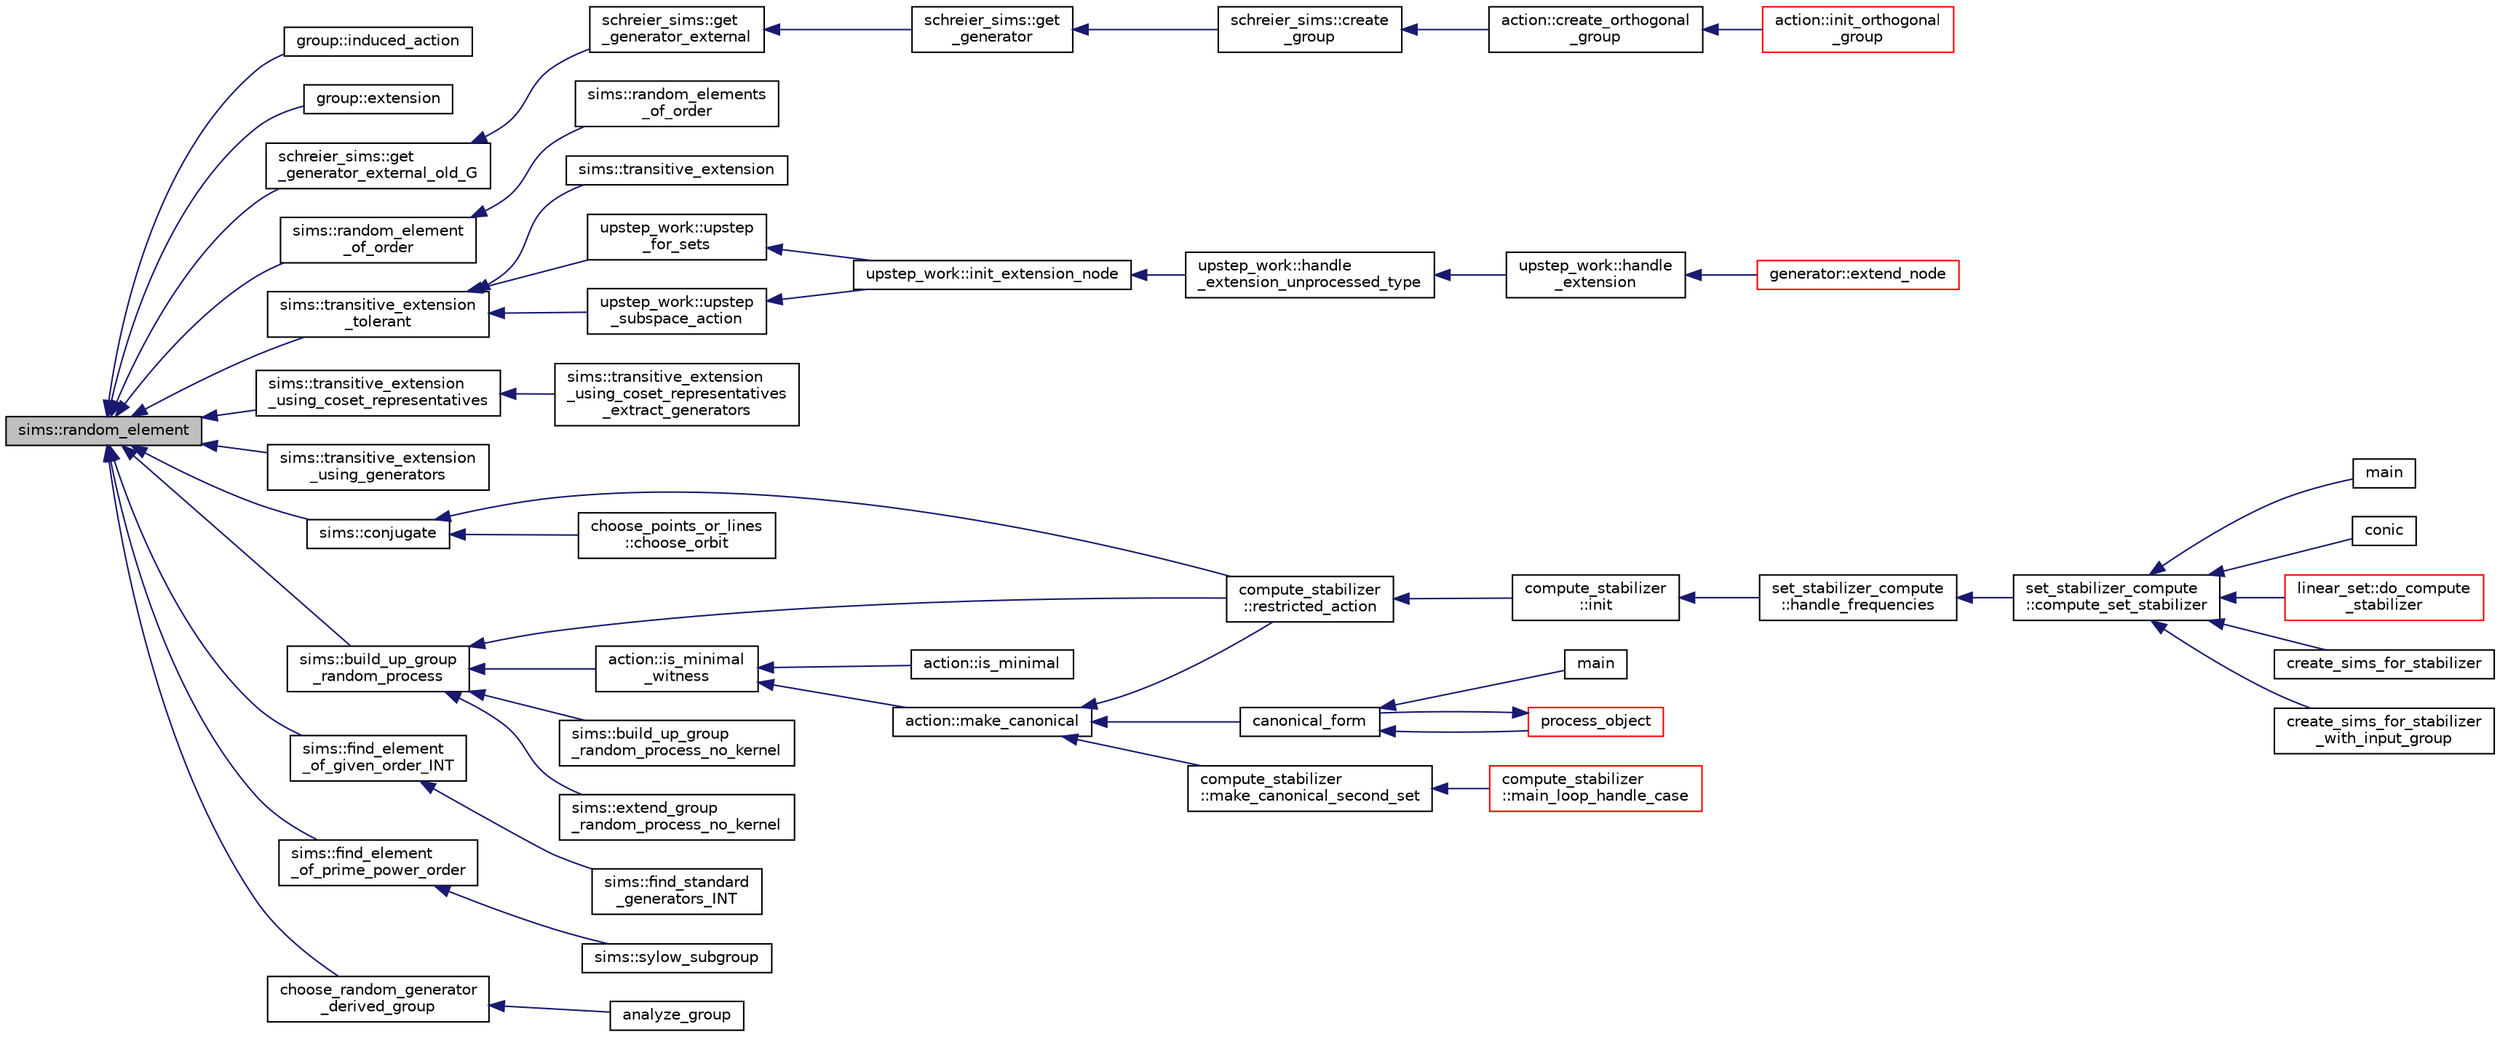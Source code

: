 digraph "sims::random_element"
{
  edge [fontname="Helvetica",fontsize="10",labelfontname="Helvetica",labelfontsize="10"];
  node [fontname="Helvetica",fontsize="10",shape=record];
  rankdir="LR";
  Node9608 [label="sims::random_element",height=0.2,width=0.4,color="black", fillcolor="grey75", style="filled", fontcolor="black"];
  Node9608 -> Node9609 [dir="back",color="midnightblue",fontsize="10",style="solid",fontname="Helvetica"];
  Node9609 [label="group::induced_action",height=0.2,width=0.4,color="black", fillcolor="white", style="filled",URL="$d1/db7/classgroup.html#af6664c64704eb397874f42ed1ac7fed1"];
  Node9608 -> Node9610 [dir="back",color="midnightblue",fontsize="10",style="solid",fontname="Helvetica"];
  Node9610 [label="group::extension",height=0.2,width=0.4,color="black", fillcolor="white", style="filled",URL="$d1/db7/classgroup.html#a798cd01cad4d5616b67fa456b8b04008"];
  Node9608 -> Node9611 [dir="back",color="midnightblue",fontsize="10",style="solid",fontname="Helvetica"];
  Node9611 [label="schreier_sims::get\l_generator_external_old_G",height=0.2,width=0.4,color="black", fillcolor="white", style="filled",URL="$d0/da8/classschreier__sims.html#a9962956dcd3680b201020afd75f0e24b"];
  Node9611 -> Node9612 [dir="back",color="midnightblue",fontsize="10",style="solid",fontname="Helvetica"];
  Node9612 [label="schreier_sims::get\l_generator_external",height=0.2,width=0.4,color="black", fillcolor="white", style="filled",URL="$d0/da8/classschreier__sims.html#a00f7c9c83b92d582c9a103787b39f1d4"];
  Node9612 -> Node9613 [dir="back",color="midnightblue",fontsize="10",style="solid",fontname="Helvetica"];
  Node9613 [label="schreier_sims::get\l_generator",height=0.2,width=0.4,color="black", fillcolor="white", style="filled",URL="$d0/da8/classschreier__sims.html#ab8cc956f8a60d3a28ff2418973a4ca58"];
  Node9613 -> Node9614 [dir="back",color="midnightblue",fontsize="10",style="solid",fontname="Helvetica"];
  Node9614 [label="schreier_sims::create\l_group",height=0.2,width=0.4,color="black", fillcolor="white", style="filled",URL="$d0/da8/classschreier__sims.html#a1423aec8f5f7f69d0518cd4e69e29b07"];
  Node9614 -> Node9615 [dir="back",color="midnightblue",fontsize="10",style="solid",fontname="Helvetica"];
  Node9615 [label="action::create_orthogonal\l_group",height=0.2,width=0.4,color="black", fillcolor="white", style="filled",URL="$d2/d86/classaction.html#a9ec9857e52b35c91c52964a1c5701128"];
  Node9615 -> Node9616 [dir="back",color="midnightblue",fontsize="10",style="solid",fontname="Helvetica"];
  Node9616 [label="action::init_orthogonal\l_group",height=0.2,width=0.4,color="red", fillcolor="white", style="filled",URL="$d2/d86/classaction.html#a2cfe124956ed67d8b7a927bb44847cc2"];
  Node9608 -> Node9624 [dir="back",color="midnightblue",fontsize="10",style="solid",fontname="Helvetica"];
  Node9624 [label="sims::random_element\l_of_order",height=0.2,width=0.4,color="black", fillcolor="white", style="filled",URL="$d9/df3/classsims.html#a5813a13a4b5685f8bab7d248fb12cf57"];
  Node9624 -> Node9625 [dir="back",color="midnightblue",fontsize="10",style="solid",fontname="Helvetica"];
  Node9625 [label="sims::random_elements\l_of_order",height=0.2,width=0.4,color="black", fillcolor="white", style="filled",URL="$d9/df3/classsims.html#af5aeca809be7c10df8493c1b9ef9e980"];
  Node9608 -> Node9626 [dir="back",color="midnightblue",fontsize="10",style="solid",fontname="Helvetica"];
  Node9626 [label="sims::transitive_extension\l_tolerant",height=0.2,width=0.4,color="black", fillcolor="white", style="filled",URL="$d9/df3/classsims.html#a826450b2a9f6edb57f02dd84cb43dd28"];
  Node9626 -> Node9627 [dir="back",color="midnightblue",fontsize="10",style="solid",fontname="Helvetica"];
  Node9627 [label="sims::transitive_extension",height=0.2,width=0.4,color="black", fillcolor="white", style="filled",URL="$d9/df3/classsims.html#a325b6193239b8d4c8798a47ec1b834ac"];
  Node9626 -> Node9628 [dir="back",color="midnightblue",fontsize="10",style="solid",fontname="Helvetica"];
  Node9628 [label="upstep_work::upstep\l_for_sets",height=0.2,width=0.4,color="black", fillcolor="white", style="filled",URL="$d2/dd6/classupstep__work.html#acbfe3d5e23c38c3dc8f5908e0bc5bf1b"];
  Node9628 -> Node9629 [dir="back",color="midnightblue",fontsize="10",style="solid",fontname="Helvetica"];
  Node9629 [label="upstep_work::init_extension_node",height=0.2,width=0.4,color="black", fillcolor="white", style="filled",URL="$d2/dd6/classupstep__work.html#ad74931a4c6dc97102d405a755433297d"];
  Node9629 -> Node9630 [dir="back",color="midnightblue",fontsize="10",style="solid",fontname="Helvetica"];
  Node9630 [label="upstep_work::handle\l_extension_unprocessed_type",height=0.2,width=0.4,color="black", fillcolor="white", style="filled",URL="$d2/dd6/classupstep__work.html#a4687dfab87eb7d0646cb79008dd3d32d"];
  Node9630 -> Node9631 [dir="back",color="midnightblue",fontsize="10",style="solid",fontname="Helvetica"];
  Node9631 [label="upstep_work::handle\l_extension",height=0.2,width=0.4,color="black", fillcolor="white", style="filled",URL="$d2/dd6/classupstep__work.html#ad8ba22a74e9884f92e11340b24e6a6d6"];
  Node9631 -> Node9632 [dir="back",color="midnightblue",fontsize="10",style="solid",fontname="Helvetica"];
  Node9632 [label="generator::extend_node",height=0.2,width=0.4,color="red", fillcolor="white", style="filled",URL="$d7/d73/classgenerator.html#ac71fa071cf218f54cdd9306a541744ae"];
  Node9626 -> Node9702 [dir="back",color="midnightblue",fontsize="10",style="solid",fontname="Helvetica"];
  Node9702 [label="upstep_work::upstep\l_subspace_action",height=0.2,width=0.4,color="black", fillcolor="white", style="filled",URL="$d2/dd6/classupstep__work.html#afd45c862c93f460a2e523f074d024529"];
  Node9702 -> Node9629 [dir="back",color="midnightblue",fontsize="10",style="solid",fontname="Helvetica"];
  Node9608 -> Node9703 [dir="back",color="midnightblue",fontsize="10",style="solid",fontname="Helvetica"];
  Node9703 [label="sims::transitive_extension\l_using_coset_representatives",height=0.2,width=0.4,color="black", fillcolor="white", style="filled",URL="$d9/df3/classsims.html#a16b0c199eba22eaf54b3900896725c44"];
  Node9703 -> Node9704 [dir="back",color="midnightblue",fontsize="10",style="solid",fontname="Helvetica"];
  Node9704 [label="sims::transitive_extension\l_using_coset_representatives\l_extract_generators",height=0.2,width=0.4,color="black", fillcolor="white", style="filled",URL="$d9/df3/classsims.html#a7c93eb6a31f9111fb72df52ae8bf909e"];
  Node9608 -> Node9705 [dir="back",color="midnightblue",fontsize="10",style="solid",fontname="Helvetica"];
  Node9705 [label="sims::transitive_extension\l_using_generators",height=0.2,width=0.4,color="black", fillcolor="white", style="filled",URL="$d9/df3/classsims.html#abe87d351a703b4966c4a7dc23b7bcdc3"];
  Node9608 -> Node9706 [dir="back",color="midnightblue",fontsize="10",style="solid",fontname="Helvetica"];
  Node9706 [label="sims::conjugate",height=0.2,width=0.4,color="black", fillcolor="white", style="filled",URL="$d9/df3/classsims.html#ae5fdcadcb51929b4f5c02347384d8b8d"];
  Node9706 -> Node9707 [dir="back",color="midnightblue",fontsize="10",style="solid",fontname="Helvetica"];
  Node9707 [label="compute_stabilizer\l::restricted_action",height=0.2,width=0.4,color="black", fillcolor="white", style="filled",URL="$d8/d30/classcompute__stabilizer.html#a895df470da0ac14f812c3c4b6f2280b9"];
  Node9707 -> Node9708 [dir="back",color="midnightblue",fontsize="10",style="solid",fontname="Helvetica"];
  Node9708 [label="compute_stabilizer\l::init",height=0.2,width=0.4,color="black", fillcolor="white", style="filled",URL="$d8/d30/classcompute__stabilizer.html#a36a1729430f317a65559220a8206a7d7"];
  Node9708 -> Node9709 [dir="back",color="midnightblue",fontsize="10",style="solid",fontname="Helvetica"];
  Node9709 [label="set_stabilizer_compute\l::handle_frequencies",height=0.2,width=0.4,color="black", fillcolor="white", style="filled",URL="$d8/dc6/classset__stabilizer__compute.html#a247c31bc3f19f22dadbfd7607cbaaa78"];
  Node9709 -> Node9635 [dir="back",color="midnightblue",fontsize="10",style="solid",fontname="Helvetica"];
  Node9635 [label="set_stabilizer_compute\l::compute_set_stabilizer",height=0.2,width=0.4,color="black", fillcolor="white", style="filled",URL="$d8/dc6/classset__stabilizer__compute.html#ad4f92074322e98c7cd0ed5d4f8486b76"];
  Node9635 -> Node9636 [dir="back",color="midnightblue",fontsize="10",style="solid",fontname="Helvetica"];
  Node9636 [label="main",height=0.2,width=0.4,color="black", fillcolor="white", style="filled",URL="$db/d67/test__hyperoval_8_c.html#a3c04138a5bfe5d72780bb7e82a18e627"];
  Node9635 -> Node9637 [dir="back",color="midnightblue",fontsize="10",style="solid",fontname="Helvetica"];
  Node9637 [label="conic",height=0.2,width=0.4,color="black", fillcolor="white", style="filled",URL="$d4/de8/conic_8_c.html#a96def9474b981a9d5831a9b48d85d652"];
  Node9635 -> Node9638 [dir="back",color="midnightblue",fontsize="10",style="solid",fontname="Helvetica"];
  Node9638 [label="linear_set::do_compute\l_stabilizer",height=0.2,width=0.4,color="red", fillcolor="white", style="filled",URL="$dd/d86/classlinear__set.html#ae8f58ded28fb5370f4459cca42b7463b"];
  Node9635 -> Node9641 [dir="back",color="midnightblue",fontsize="10",style="solid",fontname="Helvetica"];
  Node9641 [label="create_sims_for_stabilizer",height=0.2,width=0.4,color="black", fillcolor="white", style="filled",URL="$d0/d76/tl__algebra__and__number__theory_8h.html#af2c67d225072549409be710ac3cd30f8"];
  Node9635 -> Node9642 [dir="back",color="midnightblue",fontsize="10",style="solid",fontname="Helvetica"];
  Node9642 [label="create_sims_for_stabilizer\l_with_input_group",height=0.2,width=0.4,color="black", fillcolor="white", style="filled",URL="$d0/d76/tl__algebra__and__number__theory_8h.html#af5482567a8d6ba5c2fe593bf6f7f9a0f"];
  Node9706 -> Node9710 [dir="back",color="midnightblue",fontsize="10",style="solid",fontname="Helvetica"];
  Node9710 [label="choose_points_or_lines\l::choose_orbit",height=0.2,width=0.4,color="black", fillcolor="white", style="filled",URL="$d6/d75/classchoose__points__or__lines.html#a17def7dc2b9407b483d887fb24fab74d"];
  Node9608 -> Node9711 [dir="back",color="midnightblue",fontsize="10",style="solid",fontname="Helvetica"];
  Node9711 [label="sims::build_up_group\l_random_process",height=0.2,width=0.4,color="black", fillcolor="white", style="filled",URL="$d9/df3/classsims.html#afde54d656304b5a92459615f2690ea64"];
  Node9711 -> Node9712 [dir="back",color="midnightblue",fontsize="10",style="solid",fontname="Helvetica"];
  Node9712 [label="action::is_minimal\l_witness",height=0.2,width=0.4,color="black", fillcolor="white", style="filled",URL="$d2/d86/classaction.html#aabf5ea4227f124eac2badc5d5225e220"];
  Node9712 -> Node9713 [dir="back",color="midnightblue",fontsize="10",style="solid",fontname="Helvetica"];
  Node9713 [label="action::is_minimal",height=0.2,width=0.4,color="black", fillcolor="white", style="filled",URL="$d2/d86/classaction.html#a1905e4012d6352a0337f6ee25ef3a875"];
  Node9712 -> Node9714 [dir="back",color="midnightblue",fontsize="10",style="solid",fontname="Helvetica"];
  Node9714 [label="action::make_canonical",height=0.2,width=0.4,color="black", fillcolor="white", style="filled",URL="$d2/d86/classaction.html#ae20ff0b8d092d2eddf9b661fb8821fd2"];
  Node9714 -> Node9715 [dir="back",color="midnightblue",fontsize="10",style="solid",fontname="Helvetica"];
  Node9715 [label="canonical_form",height=0.2,width=0.4,color="black", fillcolor="white", style="filled",URL="$d0/de6/projective__space__main_8_c.html#a5f0f6b71cd402c5b41240c420e533e60"];
  Node9715 -> Node9716 [dir="back",color="midnightblue",fontsize="10",style="solid",fontname="Helvetica"];
  Node9716 [label="main",height=0.2,width=0.4,color="black", fillcolor="white", style="filled",URL="$d0/de6/projective__space__main_8_c.html#a3c04138a5bfe5d72780bb7e82a18e627"];
  Node9715 -> Node9717 [dir="back",color="midnightblue",fontsize="10",style="solid",fontname="Helvetica"];
  Node9717 [label="process_object",height=0.2,width=0.4,color="red", fillcolor="white", style="filled",URL="$d0/de6/projective__space__main_8_c.html#a63a6b06bd2a9a9c50ed710271f4d5530"];
  Node9717 -> Node9715 [dir="back",color="midnightblue",fontsize="10",style="solid",fontname="Helvetica"];
  Node9714 -> Node9707 [dir="back",color="midnightblue",fontsize="10",style="solid",fontname="Helvetica"];
  Node9714 -> Node9719 [dir="back",color="midnightblue",fontsize="10",style="solid",fontname="Helvetica"];
  Node9719 [label="compute_stabilizer\l::make_canonical_second_set",height=0.2,width=0.4,color="black", fillcolor="white", style="filled",URL="$d8/d30/classcompute__stabilizer.html#aa33f9b1e4823afd5196eec36d3082084"];
  Node9719 -> Node9720 [dir="back",color="midnightblue",fontsize="10",style="solid",fontname="Helvetica"];
  Node9720 [label="compute_stabilizer\l::main_loop_handle_case",height=0.2,width=0.4,color="red", fillcolor="white", style="filled",URL="$d8/d30/classcompute__stabilizer.html#a040fb5c6ad50133c5a16a35ed5b2ecc4"];
  Node9711 -> Node9722 [dir="back",color="midnightblue",fontsize="10",style="solid",fontname="Helvetica"];
  Node9722 [label="sims::build_up_group\l_random_process_no_kernel",height=0.2,width=0.4,color="black", fillcolor="white", style="filled",URL="$d9/df3/classsims.html#a33747471a3e1ebdee59aff4edde62669"];
  Node9711 -> Node9723 [dir="back",color="midnightblue",fontsize="10",style="solid",fontname="Helvetica"];
  Node9723 [label="sims::extend_group\l_random_process_no_kernel",height=0.2,width=0.4,color="black", fillcolor="white", style="filled",URL="$d9/df3/classsims.html#a20958fd83e43b33c009e873b9df2fa11"];
  Node9711 -> Node9707 [dir="back",color="midnightblue",fontsize="10",style="solid",fontname="Helvetica"];
  Node9608 -> Node9724 [dir="back",color="midnightblue",fontsize="10",style="solid",fontname="Helvetica"];
  Node9724 [label="sims::find_element\l_of_given_order_INT",height=0.2,width=0.4,color="black", fillcolor="white", style="filled",URL="$d9/df3/classsims.html#a2747368b290225e639103bff8e32ffc9"];
  Node9724 -> Node9725 [dir="back",color="midnightblue",fontsize="10",style="solid",fontname="Helvetica"];
  Node9725 [label="sims::find_standard\l_generators_INT",height=0.2,width=0.4,color="black", fillcolor="white", style="filled",URL="$d9/df3/classsims.html#a76b4729b133fb5d7e1edaffe98a6eb5a"];
  Node9608 -> Node9726 [dir="back",color="midnightblue",fontsize="10",style="solid",fontname="Helvetica"];
  Node9726 [label="sims::find_element\l_of_prime_power_order",height=0.2,width=0.4,color="black", fillcolor="white", style="filled",URL="$d9/df3/classsims.html#aaa2d4a5f8ebb39fab9149d99b4d38fbc"];
  Node9726 -> Node9727 [dir="back",color="midnightblue",fontsize="10",style="solid",fontname="Helvetica"];
  Node9727 [label="sims::sylow_subgroup",height=0.2,width=0.4,color="black", fillcolor="white", style="filled",URL="$d9/df3/classsims.html#addc6f348759a62efab9c5d5b58ad3f61"];
  Node9608 -> Node9728 [dir="back",color="midnightblue",fontsize="10",style="solid",fontname="Helvetica"];
  Node9728 [label="choose_random_generator\l_derived_group",height=0.2,width=0.4,color="black", fillcolor="white", style="filled",URL="$dc/de5/sims2_8_c.html#a5b8d821b5043492735a34157796367e9"];
  Node9728 -> Node9729 [dir="back",color="midnightblue",fontsize="10",style="solid",fontname="Helvetica"];
  Node9729 [label="analyze_group",height=0.2,width=0.4,color="black", fillcolor="white", style="filled",URL="$d0/d76/tl__algebra__and__number__theory_8h.html#acc445ef9d19e7fe78fbe1a057328958e"];
}
